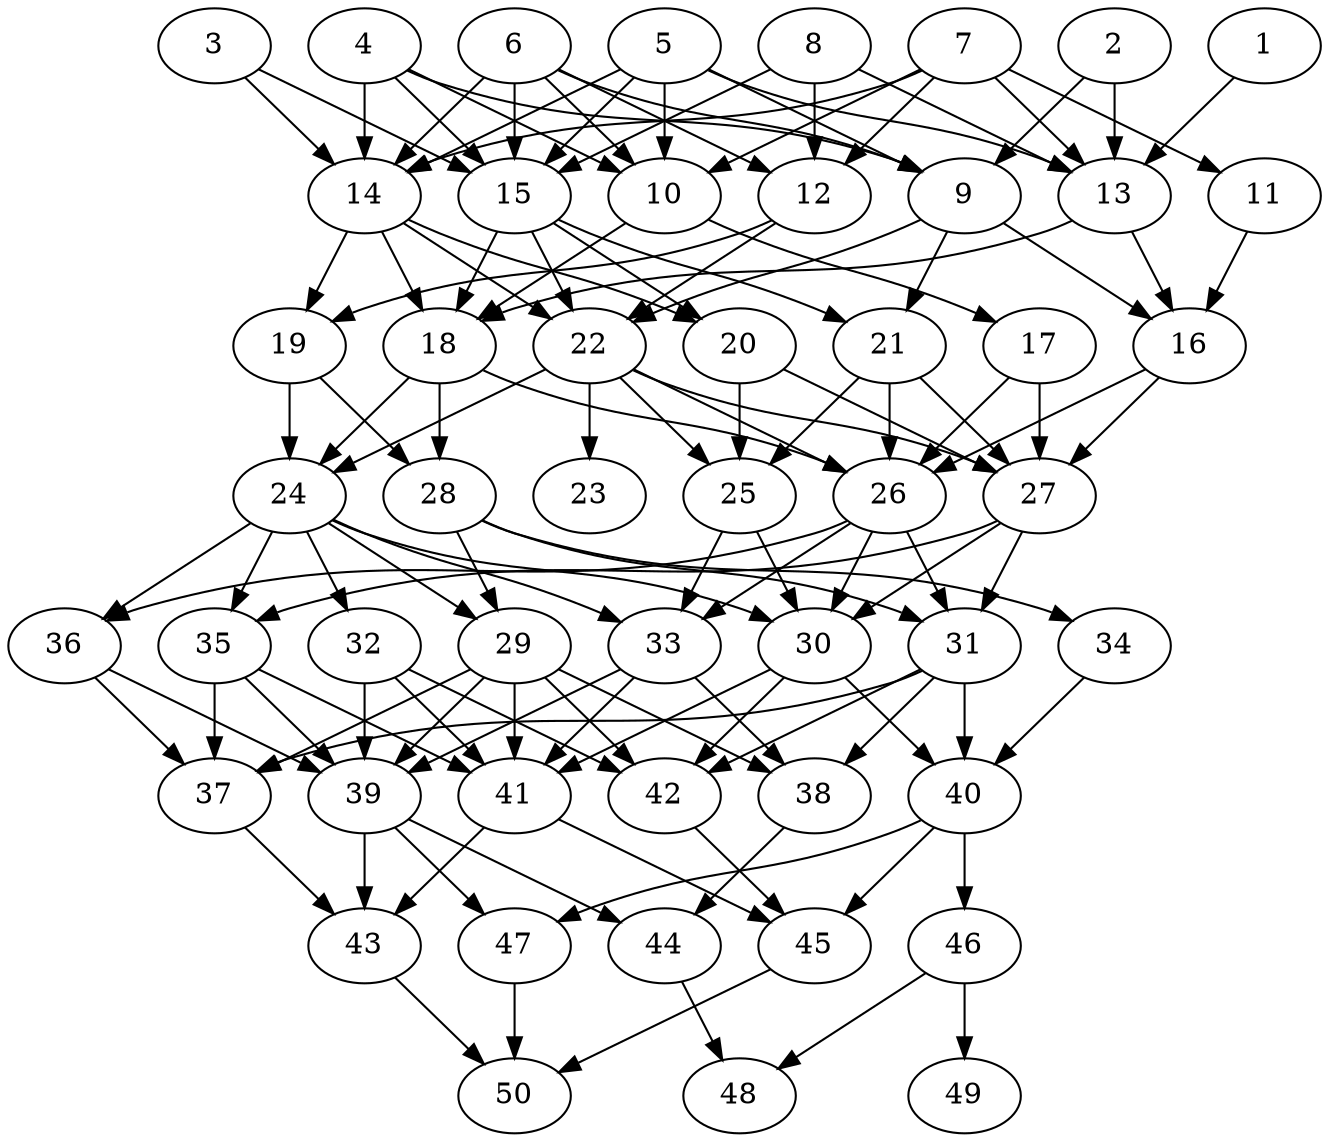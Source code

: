 // DAG automatically generated by daggen at Thu Oct  3 14:07:58 2019
// ./daggen --dot -n 50 --ccr 0.3 --fat 0.5 --regular 0.7 --density 0.6 --mindata 5242880 --maxdata 52428800 
digraph G {
  1 [size="90852693", alpha="0.05", expect_size="27255808"] 
  1 -> 13 [size ="27255808"]
  2 [size="52292267", alpha="0.13", expect_size="15687680"] 
  2 -> 9 [size ="15687680"]
  2 -> 13 [size ="15687680"]
  3 [size="116462933", alpha="0.16", expect_size="34938880"] 
  3 -> 14 [size ="34938880"]
  3 -> 15 [size ="34938880"]
  4 [size="133608107", alpha="0.02", expect_size="40082432"] 
  4 -> 9 [size ="40082432"]
  4 -> 10 [size ="40082432"]
  4 -> 14 [size ="40082432"]
  4 -> 15 [size ="40082432"]
  5 [size="23040000", alpha="0.20", expect_size="6912000"] 
  5 -> 9 [size ="6912000"]
  5 -> 10 [size ="6912000"]
  5 -> 13 [size ="6912000"]
  5 -> 14 [size ="6912000"]
  5 -> 15 [size ="6912000"]
  6 [size="55562240", alpha="0.03", expect_size="16668672"] 
  6 -> 9 [size ="16668672"]
  6 -> 10 [size ="16668672"]
  6 -> 12 [size ="16668672"]
  6 -> 14 [size ="16668672"]
  6 -> 15 [size ="16668672"]
  7 [size="62262613", alpha="0.04", expect_size="18678784"] 
  7 -> 10 [size ="18678784"]
  7 -> 11 [size ="18678784"]
  7 -> 12 [size ="18678784"]
  7 -> 13 [size ="18678784"]
  7 -> 14 [size ="18678784"]
  8 [size="93050880", alpha="0.03", expect_size="27915264"] 
  8 -> 12 [size ="27915264"]
  8 -> 13 [size ="27915264"]
  8 -> 15 [size ="27915264"]
  9 [size="24862720", alpha="0.09", expect_size="7458816"] 
  9 -> 16 [size ="7458816"]
  9 -> 21 [size ="7458816"]
  9 -> 22 [size ="7458816"]
  10 [size="170632533", alpha="0.12", expect_size="51189760"] 
  10 -> 17 [size ="51189760"]
  10 -> 18 [size ="51189760"]
  11 [size="79950507", alpha="0.14", expect_size="23985152"] 
  11 -> 16 [size ="23985152"]
  12 [size="117845333", alpha="0.01", expect_size="35353600"] 
  12 -> 19 [size ="35353600"]
  12 -> 22 [size ="35353600"]
  13 [size="61143040", alpha="0.07", expect_size="18342912"] 
  13 -> 16 [size ="18342912"]
  13 -> 18 [size ="18342912"]
  14 [size="26333867", alpha="0.03", expect_size="7900160"] 
  14 -> 18 [size ="7900160"]
  14 -> 19 [size ="7900160"]
  14 -> 20 [size ="7900160"]
  14 -> 22 [size ="7900160"]
  15 [size="38260053", alpha="0.18", expect_size="11478016"] 
  15 -> 18 [size ="11478016"]
  15 -> 20 [size ="11478016"]
  15 -> 21 [size ="11478016"]
  15 -> 22 [size ="11478016"]
  16 [size="36700160", alpha="0.13", expect_size="11010048"] 
  16 -> 26 [size ="11010048"]
  16 -> 27 [size ="11010048"]
  17 [size="61689173", alpha="0.07", expect_size="18506752"] 
  17 -> 26 [size ="18506752"]
  17 -> 27 [size ="18506752"]
  18 [size="92340907", alpha="0.13", expect_size="27702272"] 
  18 -> 24 [size ="27702272"]
  18 -> 26 [size ="27702272"]
  18 -> 28 [size ="27702272"]
  19 [size="118667947", alpha="0.12", expect_size="35600384"] 
  19 -> 24 [size ="35600384"]
  19 -> 28 [size ="35600384"]
  20 [size="29160107", alpha="0.20", expect_size="8748032"] 
  20 -> 25 [size ="8748032"]
  20 -> 27 [size ="8748032"]
  21 [size="123392000", alpha="0.16", expect_size="37017600"] 
  21 -> 25 [size ="37017600"]
  21 -> 26 [size ="37017600"]
  21 -> 27 [size ="37017600"]
  22 [size="78066347", alpha="0.18", expect_size="23419904"] 
  22 -> 23 [size ="23419904"]
  22 -> 24 [size ="23419904"]
  22 -> 25 [size ="23419904"]
  22 -> 26 [size ="23419904"]
  22 -> 27 [size ="23419904"]
  23 [size="85995520", alpha="0.12", expect_size="25798656"] 
  24 [size="143332693", alpha="0.00", expect_size="42999808"] 
  24 -> 29 [size ="42999808"]
  24 -> 30 [size ="42999808"]
  24 -> 32 [size ="42999808"]
  24 -> 33 [size ="42999808"]
  24 -> 35 [size ="42999808"]
  24 -> 36 [size ="42999808"]
  25 [size="168222720", alpha="0.10", expect_size="50466816"] 
  25 -> 30 [size ="50466816"]
  25 -> 33 [size ="50466816"]
  26 [size="154296320", alpha="0.04", expect_size="46288896"] 
  26 -> 30 [size ="46288896"]
  26 -> 31 [size ="46288896"]
  26 -> 33 [size ="46288896"]
  26 -> 36 [size ="46288896"]
  27 [size="97648640", alpha="0.04", expect_size="29294592"] 
  27 -> 30 [size ="29294592"]
  27 -> 31 [size ="29294592"]
  27 -> 35 [size ="29294592"]
  28 [size="150865920", alpha="0.13", expect_size="45259776"] 
  28 -> 29 [size ="45259776"]
  28 -> 31 [size ="45259776"]
  28 -> 34 [size ="45259776"]
  29 [size="94283093", alpha="0.04", expect_size="28284928"] 
  29 -> 37 [size ="28284928"]
  29 -> 38 [size ="28284928"]
  29 -> 39 [size ="28284928"]
  29 -> 41 [size ="28284928"]
  29 -> 42 [size ="28284928"]
  30 [size="31450453", alpha="0.14", expect_size="9435136"] 
  30 -> 40 [size ="9435136"]
  30 -> 41 [size ="9435136"]
  30 -> 42 [size ="9435136"]
  31 [size="27856213", alpha="0.11", expect_size="8356864"] 
  31 -> 37 [size ="8356864"]
  31 -> 38 [size ="8356864"]
  31 -> 40 [size ="8356864"]
  31 -> 42 [size ="8356864"]
  32 [size="156869973", alpha="0.02", expect_size="47060992"] 
  32 -> 39 [size ="47060992"]
  32 -> 41 [size ="47060992"]
  32 -> 42 [size ="47060992"]
  33 [size="138741760", alpha="0.18", expect_size="41622528"] 
  33 -> 38 [size ="41622528"]
  33 -> 39 [size ="41622528"]
  33 -> 41 [size ="41622528"]
  34 [size="72458240", alpha="0.15", expect_size="21737472"] 
  34 -> 40 [size ="21737472"]
  35 [size="74151253", alpha="0.15", expect_size="22245376"] 
  35 -> 37 [size ="22245376"]
  35 -> 39 [size ="22245376"]
  35 -> 41 [size ="22245376"]
  36 [size="149387947", alpha="0.18", expect_size="44816384"] 
  36 -> 37 [size ="44816384"]
  36 -> 39 [size ="44816384"]
  37 [size="21681493", alpha="0.06", expect_size="6504448"] 
  37 -> 43 [size ="6504448"]
  38 [size="50391040", alpha="0.03", expect_size="15117312"] 
  38 -> 44 [size ="15117312"]
  39 [size="153811627", alpha="0.14", expect_size="46143488"] 
  39 -> 43 [size ="46143488"]
  39 -> 44 [size ="46143488"]
  39 -> 47 [size ="46143488"]
  40 [size="24753493", alpha="0.06", expect_size="7426048"] 
  40 -> 45 [size ="7426048"]
  40 -> 46 [size ="7426048"]
  40 -> 47 [size ="7426048"]
  41 [size="130949120", alpha="0.11", expect_size="39284736"] 
  41 -> 43 [size ="39284736"]
  41 -> 45 [size ="39284736"]
  42 [size="63016960", alpha="0.04", expect_size="18905088"] 
  42 -> 45 [size ="18905088"]
  43 [size="78615893", alpha="0.06", expect_size="23584768"] 
  43 -> 50 [size ="23584768"]
  44 [size="64122880", alpha="0.04", expect_size="19236864"] 
  44 -> 48 [size ="19236864"]
  45 [size="28402347", alpha="0.00", expect_size="8520704"] 
  45 -> 50 [size ="8520704"]
  46 [size="149521067", alpha="0.15", expect_size="44856320"] 
  46 -> 48 [size ="44856320"]
  46 -> 49 [size ="44856320"]
  47 [size="132140373", alpha="0.19", expect_size="39642112"] 
  47 -> 50 [size ="39642112"]
  48 [size="20466347", alpha="0.01", expect_size="6139904"] 
  49 [size="46656853", alpha="0.12", expect_size="13997056"] 
  50 [size="154613760", alpha="0.05", expect_size="46384128"] 
}
